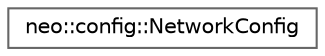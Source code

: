 digraph "Graphical Class Hierarchy"
{
 // LATEX_PDF_SIZE
  bgcolor="transparent";
  edge [fontname=Helvetica,fontsize=10,labelfontname=Helvetica,labelfontsize=10];
  node [fontname=Helvetica,fontsize=10,shape=box,height=0.2,width=0.4];
  rankdir="LR";
  Node0 [id="Node000000",label="neo::config::NetworkConfig",height=0.2,width=0.4,color="grey40", fillcolor="white", style="filled",URL="$structneo_1_1config_1_1_network_config.html",tooltip="Network configuration settings."];
}
